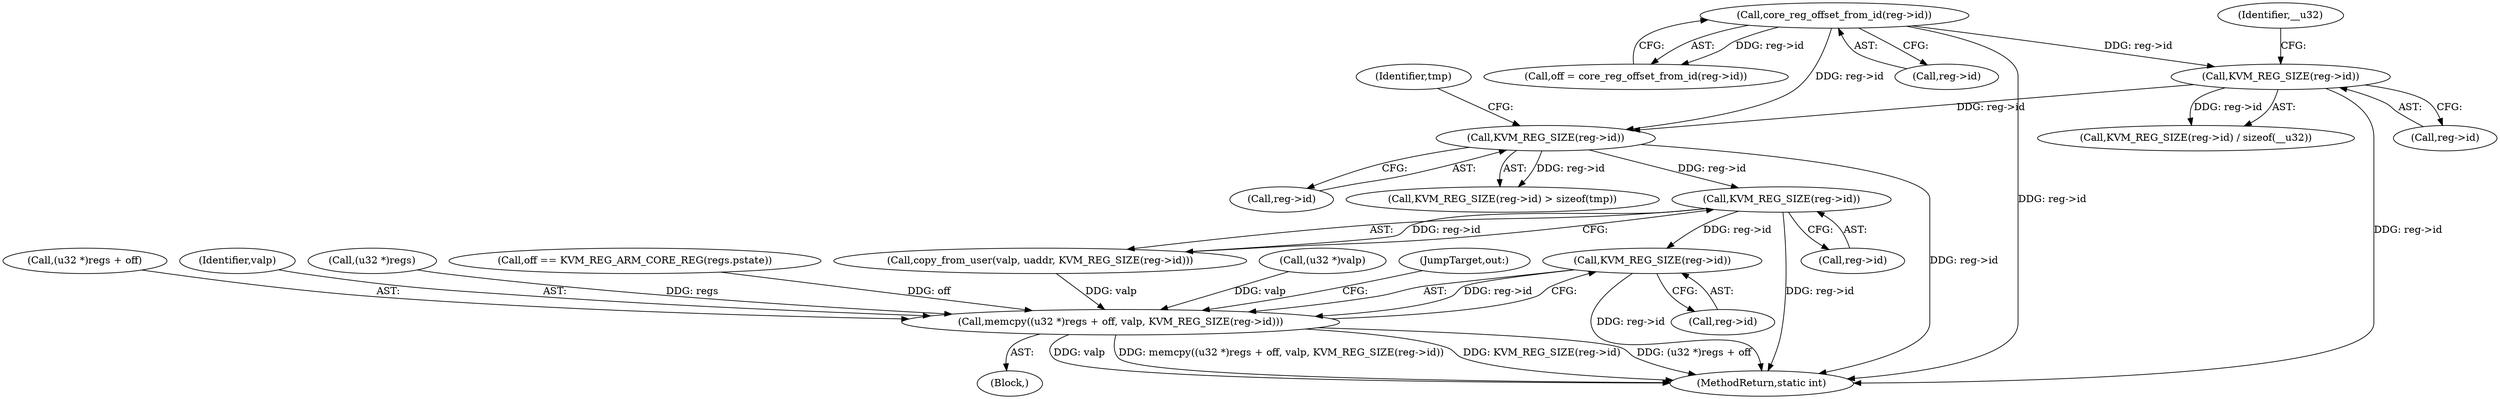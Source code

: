 digraph "0_linux_d26c25a9d19b5976b319af528886f89cf455692d_0@pointer" {
"1000239" [label="(Call,KVM_REG_SIZE(reg->id))"];
"1000186" [label="(Call,KVM_REG_SIZE(reg->id))"];
"1000173" [label="(Call,KVM_REG_SIZE(reg->id))"];
"1000142" [label="(Call,core_reg_offset_from_id(reg->id))"];
"1000155" [label="(Call,KVM_REG_SIZE(reg->id))"];
"1000232" [label="(Call,memcpy((u32 *)regs + off, valp, KVM_REG_SIZE(reg->id)))"];
"1000197" [label="(Call,off == KVM_REG_ARM_CORE_REG(regs.pstate))"];
"1000243" [label="(JumpTarget,out:)"];
"1000246" [label="(MethodReturn,static int)"];
"1000186" [label="(Call,KVM_REG_SIZE(reg->id))"];
"1000232" [label="(Call,memcpy((u32 *)regs + off, valp, KVM_REG_SIZE(reg->id)))"];
"1000143" [label="(Call,reg->id)"];
"1000155" [label="(Call,KVM_REG_SIZE(reg->id))"];
"1000104" [label="(Block,)"];
"1000140" [label="(Call,off = core_reg_offset_from_id(reg->id))"];
"1000142" [label="(Call,core_reg_offset_from_id(reg->id))"];
"1000156" [label="(Call,reg->id)"];
"1000160" [label="(Identifier,__u32)"];
"1000183" [label="(Call,copy_from_user(valp, uaddr, KVM_REG_SIZE(reg->id)))"];
"1000178" [label="(Identifier,tmp)"];
"1000240" [label="(Call,reg->id)"];
"1000187" [label="(Call,reg->id)"];
"1000233" [label="(Call,(u32 *)regs + off)"];
"1000238" [label="(Identifier,valp)"];
"1000154" [label="(Call,KVM_REG_SIZE(reg->id) / sizeof(__u32))"];
"1000174" [label="(Call,reg->id)"];
"1000173" [label="(Call,KVM_REG_SIZE(reg->id))"];
"1000234" [label="(Call,(u32 *)regs)"];
"1000209" [label="(Call,(u32 *)valp)"];
"1000172" [label="(Call,KVM_REG_SIZE(reg->id) > sizeof(tmp))"];
"1000239" [label="(Call,KVM_REG_SIZE(reg->id))"];
"1000239" -> "1000232"  [label="AST: "];
"1000239" -> "1000240"  [label="CFG: "];
"1000240" -> "1000239"  [label="AST: "];
"1000232" -> "1000239"  [label="CFG: "];
"1000239" -> "1000246"  [label="DDG: reg->id"];
"1000239" -> "1000232"  [label="DDG: reg->id"];
"1000186" -> "1000239"  [label="DDG: reg->id"];
"1000186" -> "1000183"  [label="AST: "];
"1000186" -> "1000187"  [label="CFG: "];
"1000187" -> "1000186"  [label="AST: "];
"1000183" -> "1000186"  [label="CFG: "];
"1000186" -> "1000246"  [label="DDG: reg->id"];
"1000186" -> "1000183"  [label="DDG: reg->id"];
"1000173" -> "1000186"  [label="DDG: reg->id"];
"1000173" -> "1000172"  [label="AST: "];
"1000173" -> "1000174"  [label="CFG: "];
"1000174" -> "1000173"  [label="AST: "];
"1000178" -> "1000173"  [label="CFG: "];
"1000173" -> "1000246"  [label="DDG: reg->id"];
"1000173" -> "1000172"  [label="DDG: reg->id"];
"1000142" -> "1000173"  [label="DDG: reg->id"];
"1000155" -> "1000173"  [label="DDG: reg->id"];
"1000142" -> "1000140"  [label="AST: "];
"1000142" -> "1000143"  [label="CFG: "];
"1000143" -> "1000142"  [label="AST: "];
"1000140" -> "1000142"  [label="CFG: "];
"1000142" -> "1000246"  [label="DDG: reg->id"];
"1000142" -> "1000140"  [label="DDG: reg->id"];
"1000142" -> "1000155"  [label="DDG: reg->id"];
"1000155" -> "1000154"  [label="AST: "];
"1000155" -> "1000156"  [label="CFG: "];
"1000156" -> "1000155"  [label="AST: "];
"1000160" -> "1000155"  [label="CFG: "];
"1000155" -> "1000246"  [label="DDG: reg->id"];
"1000155" -> "1000154"  [label="DDG: reg->id"];
"1000232" -> "1000104"  [label="AST: "];
"1000233" -> "1000232"  [label="AST: "];
"1000238" -> "1000232"  [label="AST: "];
"1000243" -> "1000232"  [label="CFG: "];
"1000232" -> "1000246"  [label="DDG: KVM_REG_SIZE(reg->id)"];
"1000232" -> "1000246"  [label="DDG: (u32 *)regs + off"];
"1000232" -> "1000246"  [label="DDG: valp"];
"1000232" -> "1000246"  [label="DDG: memcpy((u32 *)regs + off, valp, KVM_REG_SIZE(reg->id))"];
"1000234" -> "1000232"  [label="DDG: regs"];
"1000197" -> "1000232"  [label="DDG: off"];
"1000183" -> "1000232"  [label="DDG: valp"];
"1000209" -> "1000232"  [label="DDG: valp"];
}
